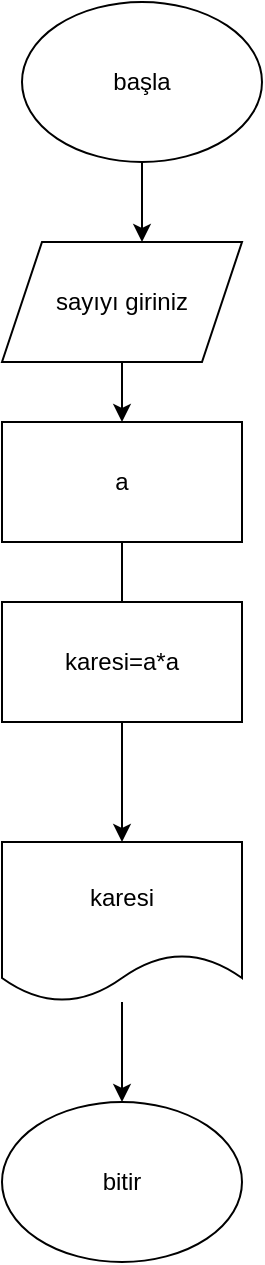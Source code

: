 <mxfile version="22.0.2" type="github">
  <diagram name="Sayfa -1" id="oncjjHCEygakG2wXm6mi">
    <mxGraphModel dx="1434" dy="790" grid="1" gridSize="10" guides="1" tooltips="1" connect="1" arrows="1" fold="1" page="1" pageScale="1" pageWidth="827" pageHeight="1169" math="0" shadow="0">
      <root>
        <mxCell id="0" />
        <mxCell id="1" parent="0" />
        <mxCell id="1Td7Pjo2DQRfd6kPVMqa-2" style="edgeStyle=orthogonalEdgeStyle;rounded=0;orthogonalLoop=1;jettySize=auto;html=1;" edge="1" parent="1" source="1Td7Pjo2DQRfd6kPVMqa-1">
          <mxGeometry relative="1" as="geometry">
            <mxPoint x="390" y="240" as="targetPoint" />
            <Array as="points">
              <mxPoint x="380" y="195" />
              <mxPoint x="391" y="195" />
            </Array>
          </mxGeometry>
        </mxCell>
        <mxCell id="1Td7Pjo2DQRfd6kPVMqa-1" value="başla" style="ellipse;whiteSpace=wrap;html=1;" vertex="1" parent="1">
          <mxGeometry x="330" y="120" width="120" height="80" as="geometry" />
        </mxCell>
        <mxCell id="1Td7Pjo2DQRfd6kPVMqa-4" style="edgeStyle=orthogonalEdgeStyle;rounded=0;orthogonalLoop=1;jettySize=auto;html=1;" edge="1" parent="1" source="1Td7Pjo2DQRfd6kPVMqa-3" target="1Td7Pjo2DQRfd6kPVMqa-5">
          <mxGeometry relative="1" as="geometry">
            <mxPoint x="380" y="360" as="targetPoint" />
          </mxGeometry>
        </mxCell>
        <mxCell id="1Td7Pjo2DQRfd6kPVMqa-3" value="sayıyı giriniz" style="shape=parallelogram;perimeter=parallelogramPerimeter;whiteSpace=wrap;html=1;fixedSize=1;" vertex="1" parent="1">
          <mxGeometry x="320" y="240" width="120" height="60" as="geometry" />
        </mxCell>
        <mxCell id="1Td7Pjo2DQRfd6kPVMqa-6" style="edgeStyle=orthogonalEdgeStyle;rounded=0;orthogonalLoop=1;jettySize=auto;html=1;" edge="1" parent="1" source="1Td7Pjo2DQRfd6kPVMqa-5">
          <mxGeometry relative="1" as="geometry">
            <mxPoint x="380" y="440" as="targetPoint" />
          </mxGeometry>
        </mxCell>
        <mxCell id="1Td7Pjo2DQRfd6kPVMqa-5" value="a" style="rounded=0;whiteSpace=wrap;html=1;" vertex="1" parent="1">
          <mxGeometry x="320" y="330" width="120" height="60" as="geometry" />
        </mxCell>
        <mxCell id="1Td7Pjo2DQRfd6kPVMqa-9" style="edgeStyle=orthogonalEdgeStyle;rounded=0;orthogonalLoop=1;jettySize=auto;html=1;entryX=0.5;entryY=0;entryDx=0;entryDy=0;" edge="1" parent="1" source="1Td7Pjo2DQRfd6kPVMqa-7" target="1Td7Pjo2DQRfd6kPVMqa-8">
          <mxGeometry relative="1" as="geometry" />
        </mxCell>
        <mxCell id="1Td7Pjo2DQRfd6kPVMqa-7" value="karesi=a*a" style="rounded=0;whiteSpace=wrap;html=1;" vertex="1" parent="1">
          <mxGeometry x="320" y="420" width="120" height="60" as="geometry" />
        </mxCell>
        <mxCell id="1Td7Pjo2DQRfd6kPVMqa-11" style="edgeStyle=orthogonalEdgeStyle;rounded=0;orthogonalLoop=1;jettySize=auto;html=1;" edge="1" parent="1" source="1Td7Pjo2DQRfd6kPVMqa-8" target="1Td7Pjo2DQRfd6kPVMqa-10">
          <mxGeometry relative="1" as="geometry" />
        </mxCell>
        <mxCell id="1Td7Pjo2DQRfd6kPVMqa-8" value="karesi" style="shape=document;whiteSpace=wrap;html=1;boundedLbl=1;" vertex="1" parent="1">
          <mxGeometry x="320" y="540" width="120" height="80" as="geometry" />
        </mxCell>
        <mxCell id="1Td7Pjo2DQRfd6kPVMqa-10" value="bitir" style="ellipse;whiteSpace=wrap;html=1;" vertex="1" parent="1">
          <mxGeometry x="320" y="670" width="120" height="80" as="geometry" />
        </mxCell>
      </root>
    </mxGraphModel>
  </diagram>
</mxfile>
